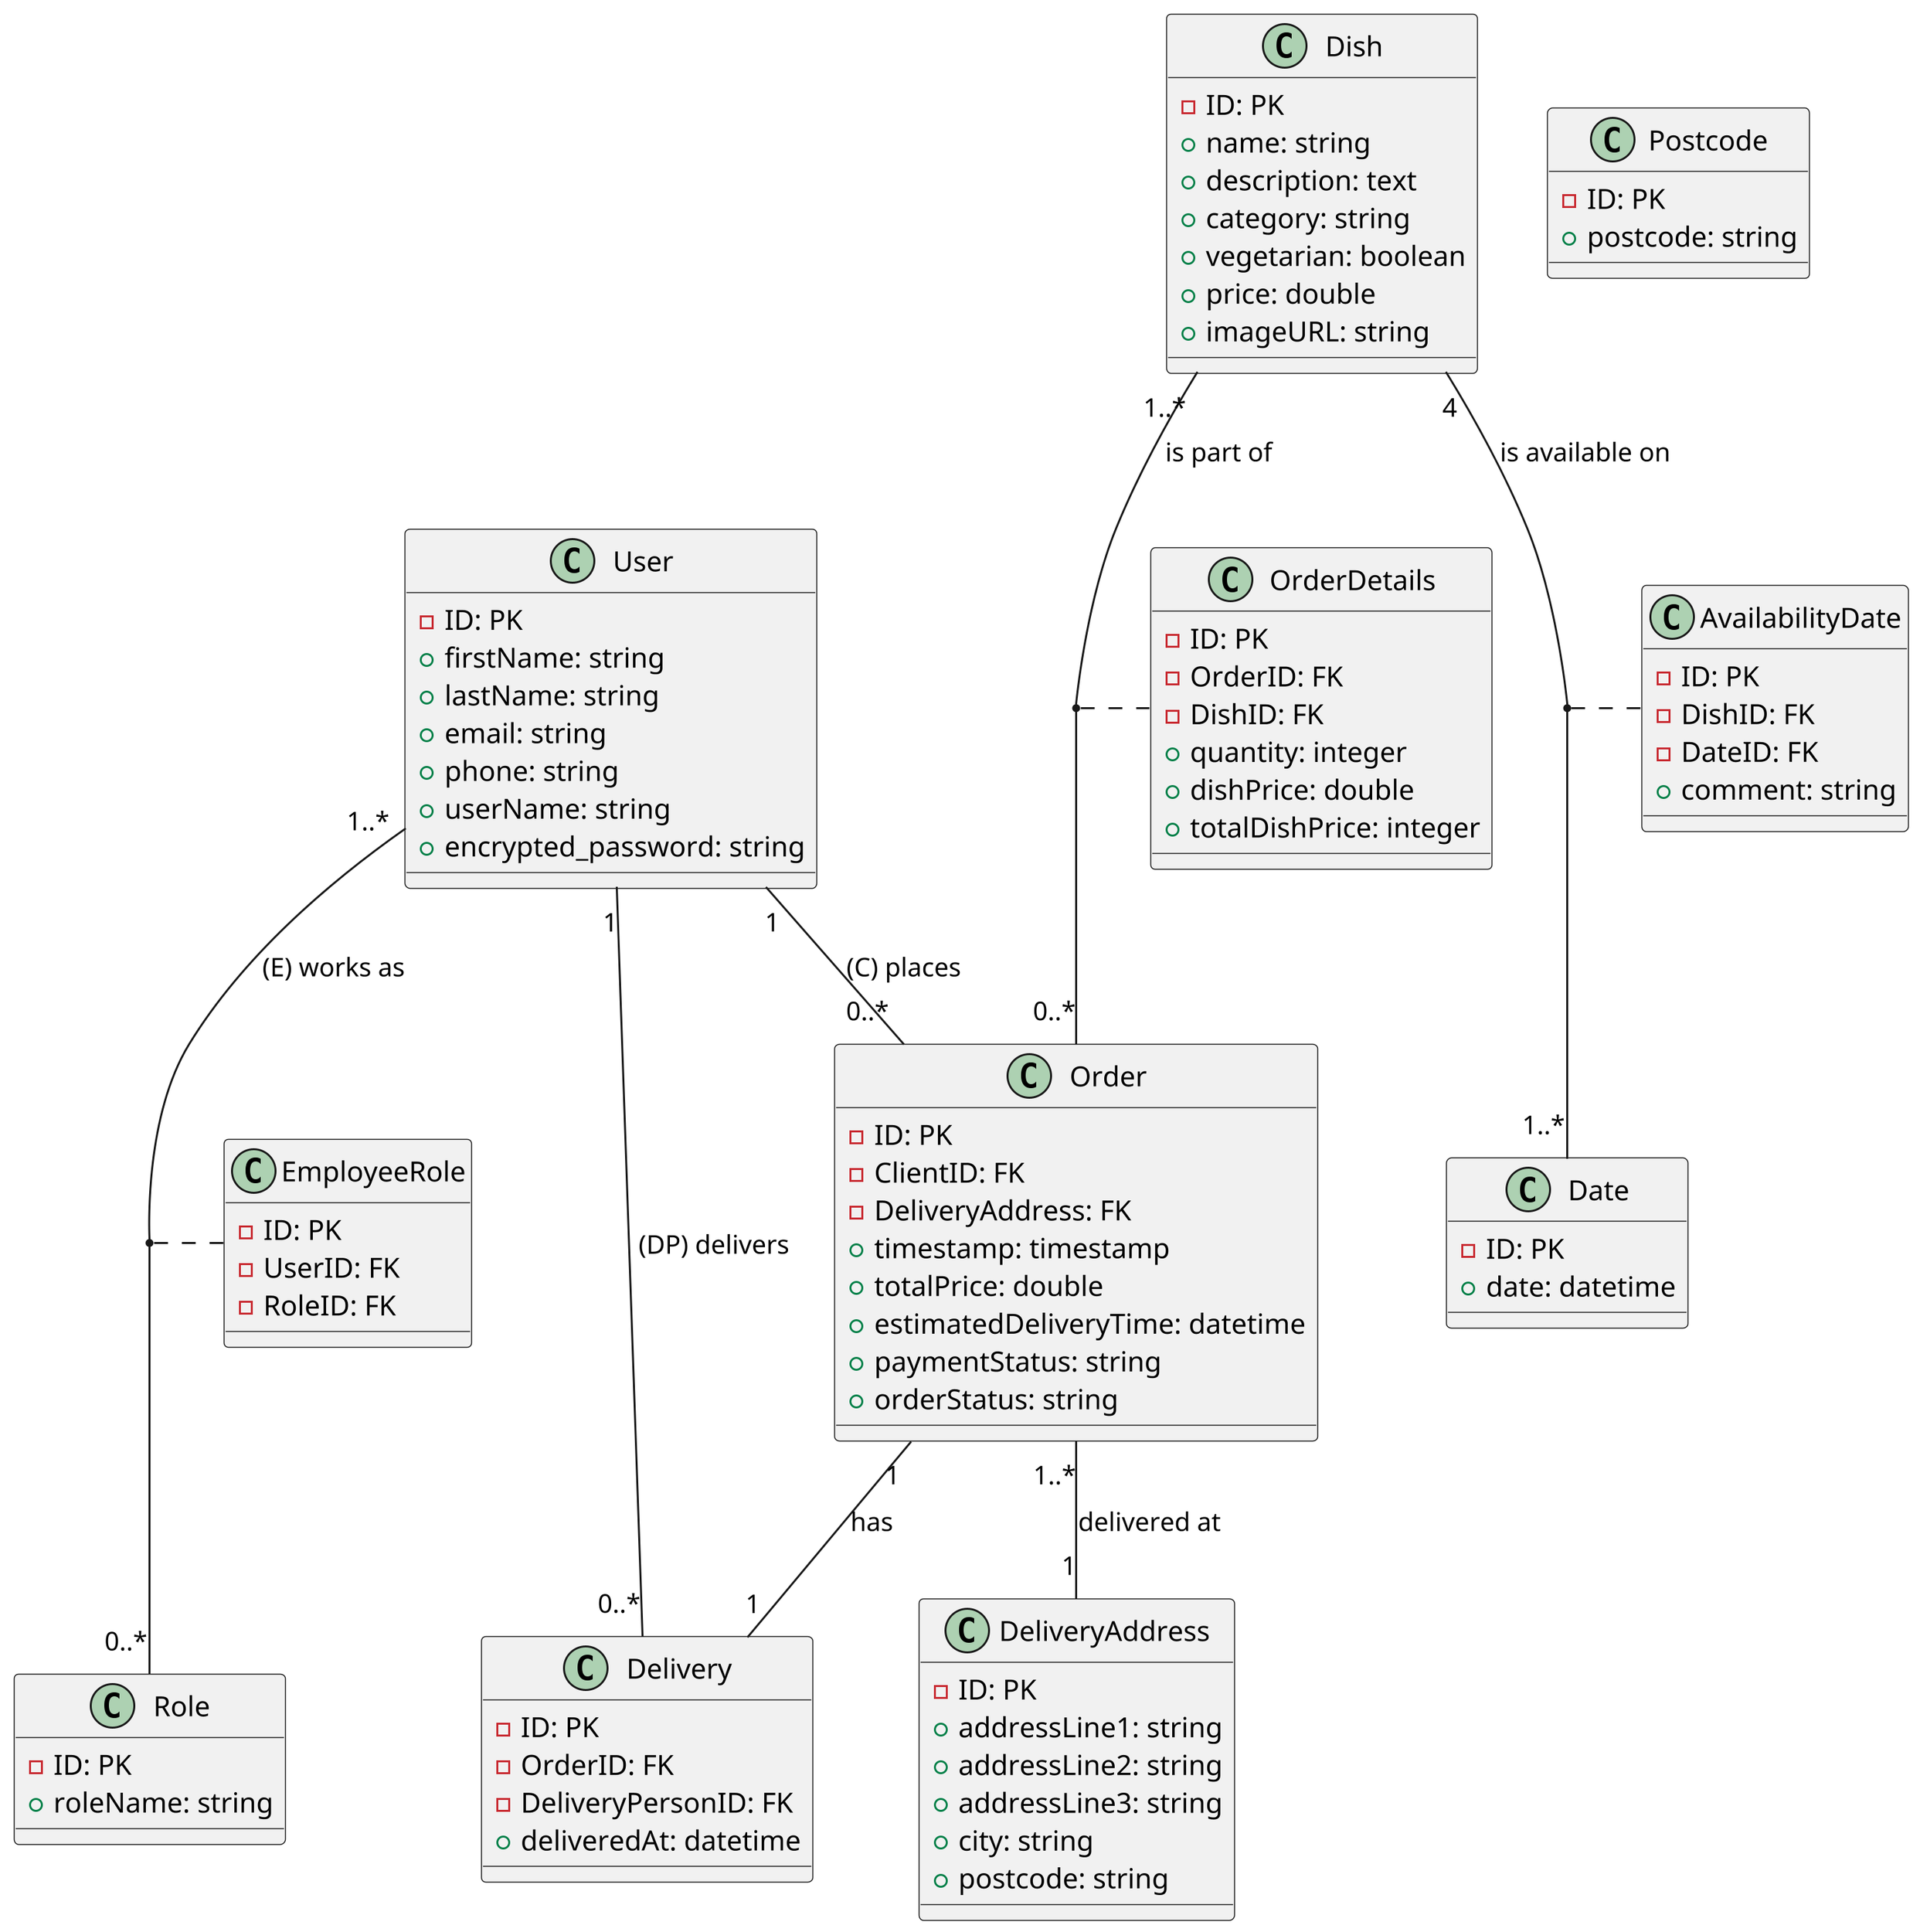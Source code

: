 @startuml class
scale 3
class User {
    -ID: PK
    +firstName: string
    +lastName: string
    +email: string
    +phone: string
    +userName: string
    +encrypted_password: string
}

class Role {
    - ID: PK
    +roleName: string
}

class EmployeeRole {
    -ID: PK
    -UserID: FK 
    -RoleID: FK
}

class DeliveryAddress {
    -ID: PK
    +addressLine1: string
    +addressLine2: string
    +addressLine3: string
    +city: string
    +postcode: string
}

class Dish {
    -ID: PK
    +name: string
    +description: text
    +category: string
    +vegetarian: boolean
    +price: double
    +imageURL: string 
}

class AvailabilityDate {
    -ID: PK
    -DishID: FK 
    -DateID: FK
    +comment: string 
}

class Order {
    -ID: PK
    -ClientID: FK
    -DeliveryAddress: FK
    +timestamp: timestamp
    +totalPrice: double
    +estimatedDeliveryTime: datetime
    +paymentStatus: string
    +orderStatus: string 
}

class OrderDetails {
    -ID: PK
    -OrderID: FK
    -DishID: FK
    +quantity: integer
    +dishPrice: double
    +totalDishPrice: integer
}

class Delivery {
    -ID: PK
    -OrderID: FK
    -DeliveryPersonID: FK
    +deliveredAt: datetime
}

class Date {
    -ID: PK
    +date: datetime
}

class Postcode {
    -ID: PK
    +postcode: string
}

Order "1..*" -- "1" DeliveryAddress : delivered at

Order "1" --"1" Delivery : has

User "1" -- "0..*" Order : (C) places

User "1" -- "0..*" Delivery : (DP) delivers

' User "1" -- "1..*" DeliveryAddress : has

User "1..*" -- "0..*" Role : (E) works as
(User, Role) .. EmployeeRole

Dish "4" -- "1..*" Date : is available on
(Dish, Date) .. AvailabilityDate

Dish "1..*" -- "0..*" Order : is part of
(Dish, Order) .. OrderDetails


@enduml